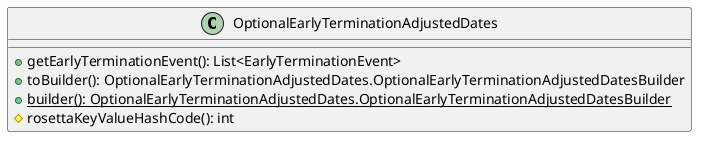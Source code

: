 @startuml

    class OptionalEarlyTerminationAdjustedDates [[OptionalEarlyTerminationAdjustedDates.html]] {
        +getEarlyTerminationEvent(): List<EarlyTerminationEvent>
        +toBuilder(): OptionalEarlyTerminationAdjustedDates.OptionalEarlyTerminationAdjustedDatesBuilder
        {static} +builder(): OptionalEarlyTerminationAdjustedDates.OptionalEarlyTerminationAdjustedDatesBuilder
        #rosettaKeyValueHashCode(): int
    }

@enduml
